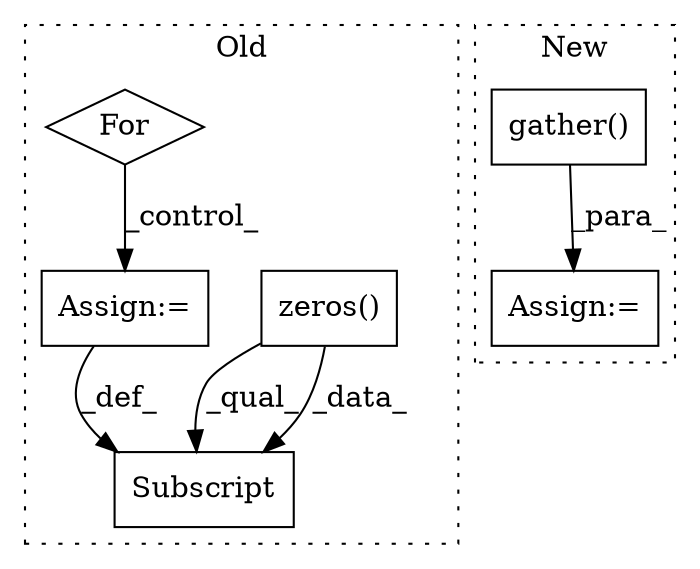 digraph G {
subgraph cluster0 {
1 [label="zeros()" a="75" s="3438,3467" l="12,43" shape="box"];
3 [label="Subscript" a="63" s="3552,0" l="12,0" shape="box"];
4 [label="Assign:=" a="68" s="3564" l="3" shape="box"];
5 [label="For" a="107" s="3515,3542" l="4,10" shape="diamond"];
label = "Old";
style="dotted";
}
subgraph cluster1 {
2 [label="gather()" a="75" s="3768" l="36" shape="box"];
6 [label="Assign:=" a="68" s="3816" l="3" shape="box"];
label = "New";
style="dotted";
}
1 -> 3 [label="_qual_"];
1 -> 3 [label="_data_"];
2 -> 6 [label="_para_"];
4 -> 3 [label="_def_"];
5 -> 4 [label="_control_"];
}